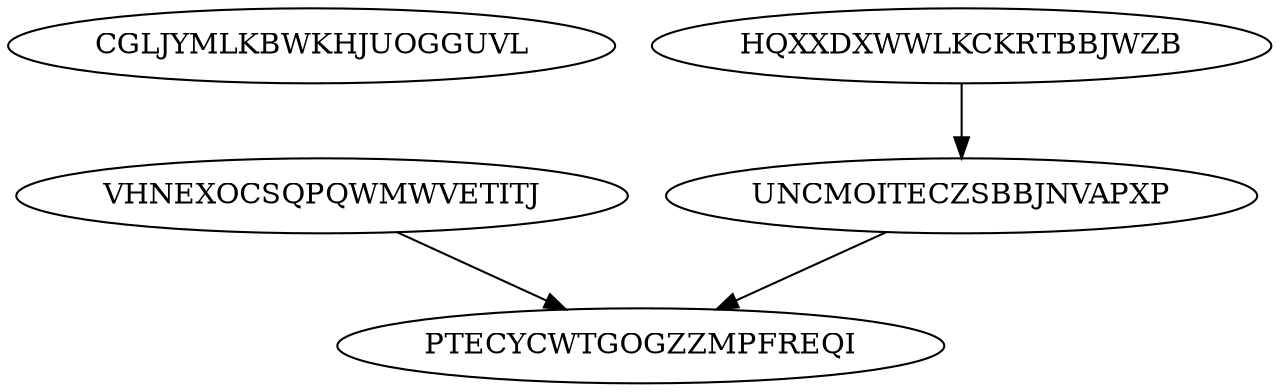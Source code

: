 digraph N5M3 {
	CGLJYMLKBWKHJUOGGUVL	[Weight=15];
	VHNEXOCSQPQWMWVETITJ	[Weight=10];
	HQXXDXWWLKCKRTBBJWZB	[Weight=17];
	UNCMOITECZSBBJNVAPXP	[Weight=14];
	PTECYCWTGOGZZMPFREQI	[Weight=20];
	HQXXDXWWLKCKRTBBJWZB -> UNCMOITECZSBBJNVAPXP [Weight=19];
	UNCMOITECZSBBJNVAPXP -> PTECYCWTGOGZZMPFREQI [Weight=15];
	VHNEXOCSQPQWMWVETITJ -> PTECYCWTGOGZZMPFREQI [Weight=19];
}

